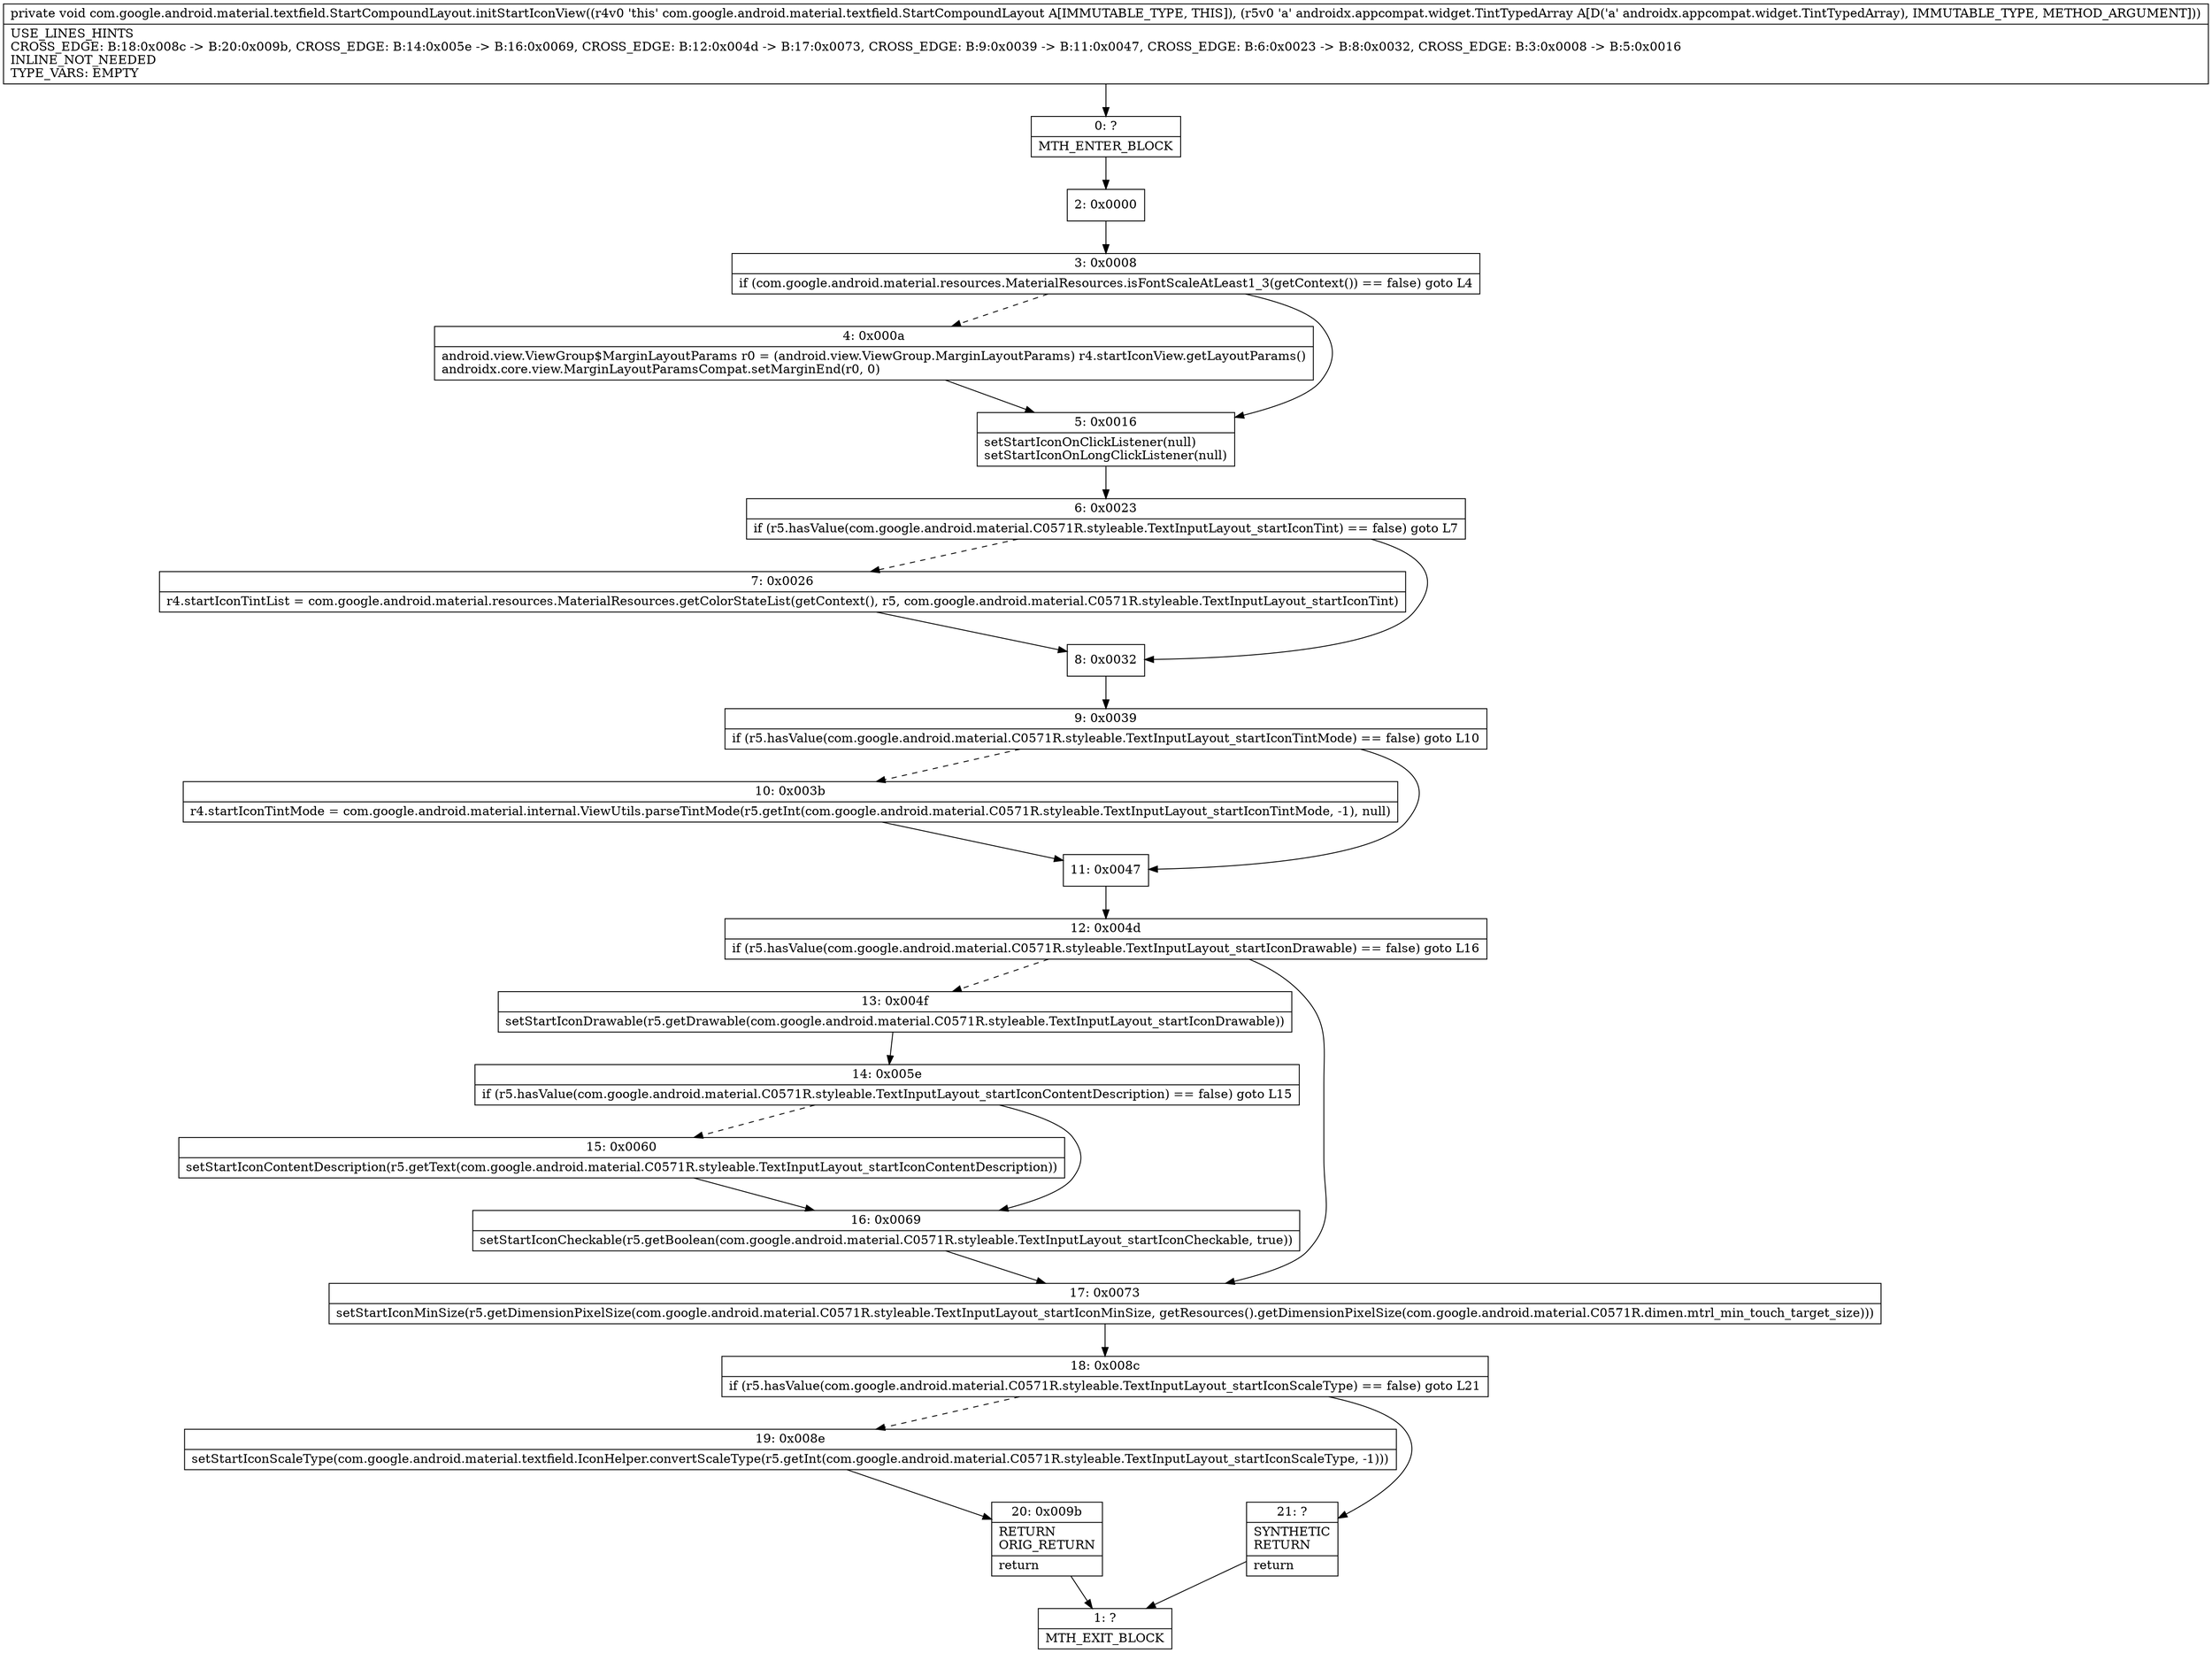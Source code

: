 digraph "CFG forcom.google.android.material.textfield.StartCompoundLayout.initStartIconView(Landroidx\/appcompat\/widget\/TintTypedArray;)V" {
Node_0 [shape=record,label="{0\:\ ?|MTH_ENTER_BLOCK\l}"];
Node_2 [shape=record,label="{2\:\ 0x0000}"];
Node_3 [shape=record,label="{3\:\ 0x0008|if (com.google.android.material.resources.MaterialResources.isFontScaleAtLeast1_3(getContext()) == false) goto L4\l}"];
Node_4 [shape=record,label="{4\:\ 0x000a|android.view.ViewGroup$MarginLayoutParams r0 = (android.view.ViewGroup.MarginLayoutParams) r4.startIconView.getLayoutParams()\landroidx.core.view.MarginLayoutParamsCompat.setMarginEnd(r0, 0)\l}"];
Node_5 [shape=record,label="{5\:\ 0x0016|setStartIconOnClickListener(null)\lsetStartIconOnLongClickListener(null)\l}"];
Node_6 [shape=record,label="{6\:\ 0x0023|if (r5.hasValue(com.google.android.material.C0571R.styleable.TextInputLayout_startIconTint) == false) goto L7\l}"];
Node_7 [shape=record,label="{7\:\ 0x0026|r4.startIconTintList = com.google.android.material.resources.MaterialResources.getColorStateList(getContext(), r5, com.google.android.material.C0571R.styleable.TextInputLayout_startIconTint)\l}"];
Node_8 [shape=record,label="{8\:\ 0x0032}"];
Node_9 [shape=record,label="{9\:\ 0x0039|if (r5.hasValue(com.google.android.material.C0571R.styleable.TextInputLayout_startIconTintMode) == false) goto L10\l}"];
Node_10 [shape=record,label="{10\:\ 0x003b|r4.startIconTintMode = com.google.android.material.internal.ViewUtils.parseTintMode(r5.getInt(com.google.android.material.C0571R.styleable.TextInputLayout_startIconTintMode, \-1), null)\l}"];
Node_11 [shape=record,label="{11\:\ 0x0047}"];
Node_12 [shape=record,label="{12\:\ 0x004d|if (r5.hasValue(com.google.android.material.C0571R.styleable.TextInputLayout_startIconDrawable) == false) goto L16\l}"];
Node_13 [shape=record,label="{13\:\ 0x004f|setStartIconDrawable(r5.getDrawable(com.google.android.material.C0571R.styleable.TextInputLayout_startIconDrawable))\l}"];
Node_14 [shape=record,label="{14\:\ 0x005e|if (r5.hasValue(com.google.android.material.C0571R.styleable.TextInputLayout_startIconContentDescription) == false) goto L15\l}"];
Node_15 [shape=record,label="{15\:\ 0x0060|setStartIconContentDescription(r5.getText(com.google.android.material.C0571R.styleable.TextInputLayout_startIconContentDescription))\l}"];
Node_16 [shape=record,label="{16\:\ 0x0069|setStartIconCheckable(r5.getBoolean(com.google.android.material.C0571R.styleable.TextInputLayout_startIconCheckable, true))\l}"];
Node_17 [shape=record,label="{17\:\ 0x0073|setStartIconMinSize(r5.getDimensionPixelSize(com.google.android.material.C0571R.styleable.TextInputLayout_startIconMinSize, getResources().getDimensionPixelSize(com.google.android.material.C0571R.dimen.mtrl_min_touch_target_size)))\l}"];
Node_18 [shape=record,label="{18\:\ 0x008c|if (r5.hasValue(com.google.android.material.C0571R.styleable.TextInputLayout_startIconScaleType) == false) goto L21\l}"];
Node_19 [shape=record,label="{19\:\ 0x008e|setStartIconScaleType(com.google.android.material.textfield.IconHelper.convertScaleType(r5.getInt(com.google.android.material.C0571R.styleable.TextInputLayout_startIconScaleType, \-1)))\l}"];
Node_20 [shape=record,label="{20\:\ 0x009b|RETURN\lORIG_RETURN\l|return\l}"];
Node_1 [shape=record,label="{1\:\ ?|MTH_EXIT_BLOCK\l}"];
Node_21 [shape=record,label="{21\:\ ?|SYNTHETIC\lRETURN\l|return\l}"];
MethodNode[shape=record,label="{private void com.google.android.material.textfield.StartCompoundLayout.initStartIconView((r4v0 'this' com.google.android.material.textfield.StartCompoundLayout A[IMMUTABLE_TYPE, THIS]), (r5v0 'a' androidx.appcompat.widget.TintTypedArray A[D('a' androidx.appcompat.widget.TintTypedArray), IMMUTABLE_TYPE, METHOD_ARGUMENT]))  | USE_LINES_HINTS\lCROSS_EDGE: B:18:0x008c \-\> B:20:0x009b, CROSS_EDGE: B:14:0x005e \-\> B:16:0x0069, CROSS_EDGE: B:12:0x004d \-\> B:17:0x0073, CROSS_EDGE: B:9:0x0039 \-\> B:11:0x0047, CROSS_EDGE: B:6:0x0023 \-\> B:8:0x0032, CROSS_EDGE: B:3:0x0008 \-\> B:5:0x0016\lINLINE_NOT_NEEDED\lTYPE_VARS: EMPTY\l}"];
MethodNode -> Node_0;Node_0 -> Node_2;
Node_2 -> Node_3;
Node_3 -> Node_4[style=dashed];
Node_3 -> Node_5;
Node_4 -> Node_5;
Node_5 -> Node_6;
Node_6 -> Node_7[style=dashed];
Node_6 -> Node_8;
Node_7 -> Node_8;
Node_8 -> Node_9;
Node_9 -> Node_10[style=dashed];
Node_9 -> Node_11;
Node_10 -> Node_11;
Node_11 -> Node_12;
Node_12 -> Node_13[style=dashed];
Node_12 -> Node_17;
Node_13 -> Node_14;
Node_14 -> Node_15[style=dashed];
Node_14 -> Node_16;
Node_15 -> Node_16;
Node_16 -> Node_17;
Node_17 -> Node_18;
Node_18 -> Node_19[style=dashed];
Node_18 -> Node_21;
Node_19 -> Node_20;
Node_20 -> Node_1;
Node_21 -> Node_1;
}

